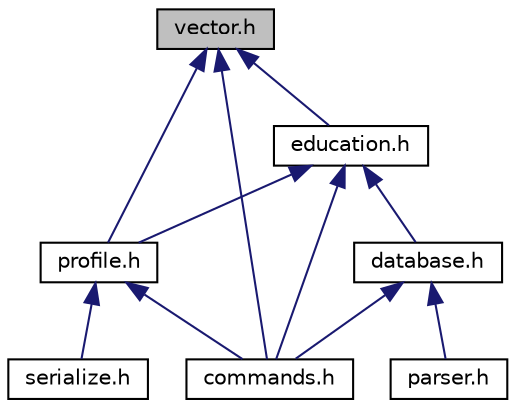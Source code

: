 digraph "vector.h"
{
  edge [fontname="Helvetica",fontsize="10",labelfontname="Helvetica",labelfontsize="10"];
  node [fontname="Helvetica",fontsize="10",shape=record];
  Node1 [label="vector.h",height=0.2,width=0.4,color="black", fillcolor="grey75", style="filled", fontcolor="black"];
  Node1 -> Node2 [dir="back",color="midnightblue",fontsize="10",style="solid"];
  Node2 [label="profile.h",height=0.2,width=0.4,color="black", fillcolor="white", style="filled",URL="$profile_8h_source.html"];
  Node2 -> Node3 [dir="back",color="midnightblue",fontsize="10",style="solid"];
  Node3 [label="commands.h",height=0.2,width=0.4,color="black", fillcolor="white", style="filled",URL="$commands_8h_source.html"];
  Node2 -> Node4 [dir="back",color="midnightblue",fontsize="10",style="solid"];
  Node4 [label="serialize.h",height=0.2,width=0.4,color="black", fillcolor="white", style="filled",URL="$serialize_8h.html",tooltip="Save and load profile data. "];
  Node1 -> Node5 [dir="back",color="midnightblue",fontsize="10",style="solid"];
  Node5 [label="education.h",height=0.2,width=0.4,color="black", fillcolor="white", style="filled",URL="$education_8h_source.html"];
  Node5 -> Node2 [dir="back",color="midnightblue",fontsize="10",style="solid"];
  Node5 -> Node3 [dir="back",color="midnightblue",fontsize="10",style="solid"];
  Node5 -> Node6 [dir="back",color="midnightblue",fontsize="10",style="solid"];
  Node6 [label="database.h",height=0.2,width=0.4,color="black", fillcolor="white", style="filled",URL="$database_8h_source.html"];
  Node6 -> Node3 [dir="back",color="midnightblue",fontsize="10",style="solid"];
  Node6 -> Node7 [dir="back",color="midnightblue",fontsize="10",style="solid"];
  Node7 [label="parser.h",height=0.2,width=0.4,color="black", fillcolor="white", style="filled",URL="$parser_8h_source.html"];
  Node1 -> Node3 [dir="back",color="midnightblue",fontsize="10",style="solid"];
}
